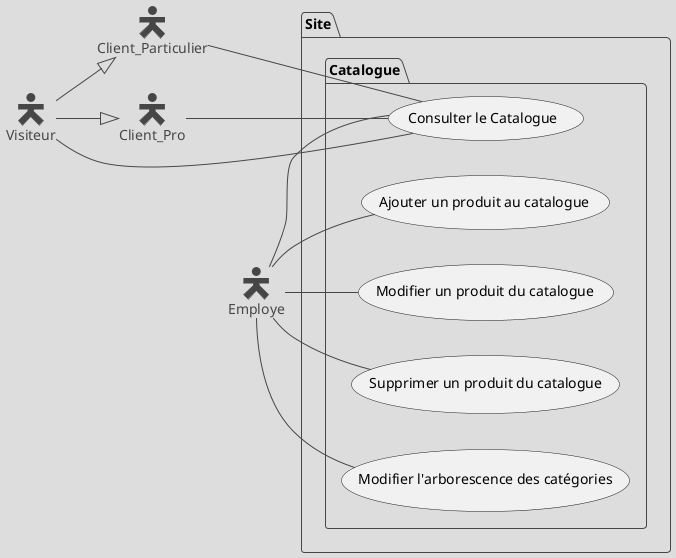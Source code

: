@startuml VG Catalogue
!theme toy
skinparam actorStyle hollow
skinparam ranksep 20
left to right direction

actor Visiteur as v
actor Employe as e
actor Client_Particulier as part
actor Client_Pro as pro

package Site {

    package Catalogue {
        usecase "Consulter le Catalogue" as UC1
        usecase "Ajouter un produit au catalogue" as UC2
        usecase "Modifier un produit du catalogue" as UC3
        usecase "Supprimer un produit du catalogue" as UC4
        usecase "Modifier l'arborescence des catégories" as UC5
    }
}

v --- UC1
v ---|> part
v ---|> pro
part --- UC1
pro --- UC1

e -- UC1
e -- UC2
e -- UC3
e -- UC4
e -- UC5

@enduml


